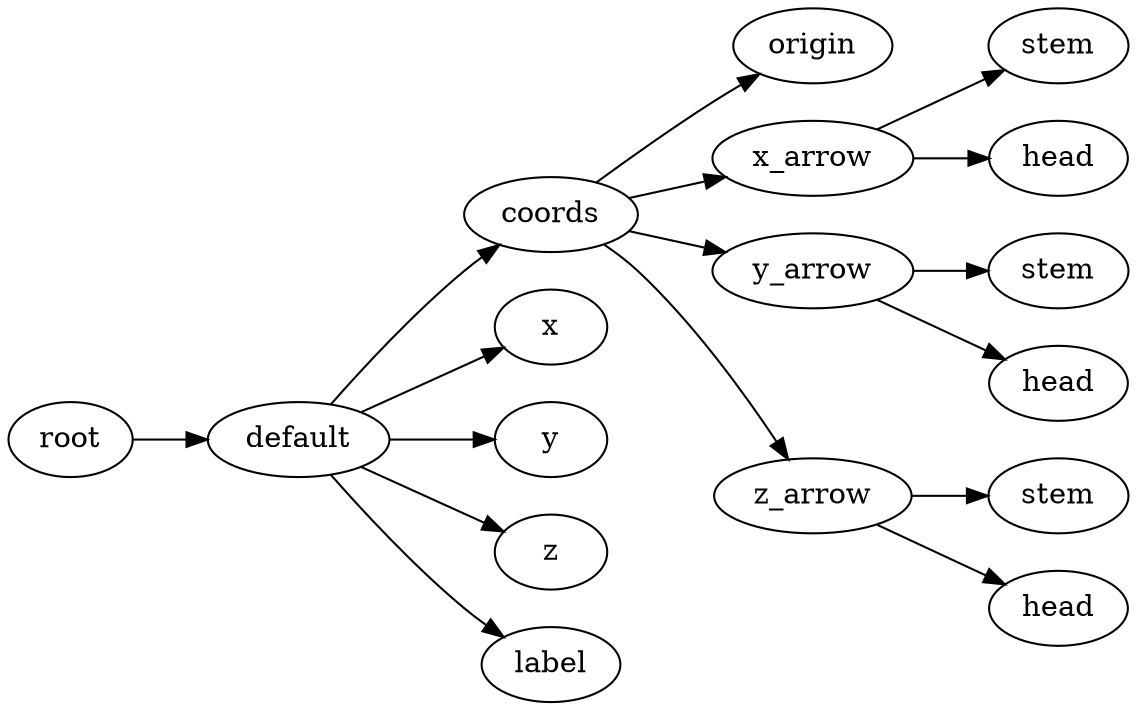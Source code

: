 digraph default {
	graph [rankdir=LR]
	root_1 [label=root href="javascript:s=&quot;\(\)\nNone&quot;; console.log(s); alert(s);"]
	default_2 [label=default href="javascript:s=&quot;\(&#x27;default&#x27;,\)\nAnnotatedCoordinates&quot;; console.log(s); alert(s);" tooltip=AnnotatedCoordinates]
	coords_3 [label=coords href="javascript:s=&quot;\(&#x27;default&#x27;,\ &#x27;coords&#x27;\)\nCoordinates&quot;; console.log(s); alert(s);" tooltip=Coordinates]
	origin_4 [label=origin href="javascript:s=&quot;\(&#x27;default&#x27;,\ &#x27;coords&#x27;,\ &#x27;origin&#x27;\)\nCoordinatesCage&quot;; console.log(s); alert(s);" tooltip=CoordinatesCage]
	x_arrow_5 [label=x_arrow href="javascript:s=&quot;\(&#x27;default&#x27;,\ &#x27;coords&#x27;,\ &#x27;x_arrow&#x27;\)\nArrow&quot;; console.log(s); alert(s);" tooltip=Arrow]
	stem_6 [label=stem href="javascript:s=&quot;\(&#x27;default&#x27;,\ &#x27;coords&#x27;,\ &#x27;x_arrow&#x27;,\ &#x27;stem&#x27;\)\nCone&quot;; console.log(s); alert(s);" tooltip=Cone]
	head_7 [label=head href="javascript:s=&quot;\(&#x27;default&#x27;,\ &#x27;coords&#x27;,\ &#x27;x_arrow&#x27;,\ &#x27;head&#x27;\)\nCone&quot;; console.log(s); alert(s);" tooltip=Cone]
	y_arrow_8 [label=y_arrow href="javascript:s=&quot;\(&#x27;default&#x27;,\ &#x27;coords&#x27;,\ &#x27;y_arrow&#x27;\)\nArrow&quot;; console.log(s); alert(s);" tooltip=Arrow]
	stem_9 [label=stem href="javascript:s=&quot;\(&#x27;default&#x27;,\ &#x27;coords&#x27;,\ &#x27;y_arrow&#x27;,\ &#x27;stem&#x27;\)\nCone&quot;; console.log(s); alert(s);" tooltip=Cone]
	head_10 [label=head href="javascript:s=&quot;\(&#x27;default&#x27;,\ &#x27;coords&#x27;,\ &#x27;y_arrow&#x27;,\ &#x27;head&#x27;\)\nCone&quot;; console.log(s); alert(s);" tooltip=Cone]
	z_arrow_11 [label=z_arrow href="javascript:s=&quot;\(&#x27;default&#x27;,\ &#x27;coords&#x27;,\ &#x27;z_arrow&#x27;\)\nArrow&quot;; console.log(s); alert(s);" tooltip=Arrow]
	stem_12 [label=stem href="javascript:s=&quot;\(&#x27;default&#x27;,\ &#x27;coords&#x27;,\ &#x27;z_arrow&#x27;,\ &#x27;stem&#x27;\)\nCone&quot;; console.log(s); alert(s);" tooltip=Cone]
	head_13 [label=head href="javascript:s=&quot;\(&#x27;default&#x27;,\ &#x27;coords&#x27;,\ &#x27;z_arrow&#x27;,\ &#x27;head&#x27;\)\nCone&quot;; console.log(s); alert(s);" tooltip=Cone]
	x_14 [label=x href="javascript:s=&quot;\(&#x27;default&#x27;,\ &#x27;x&#x27;\)\nText&quot;; console.log(s); alert(s);" tooltip=Text]
	y_15 [label=y href="javascript:s=&quot;\(&#x27;default&#x27;,\ &#x27;y&#x27;\)\nText&quot;; console.log(s); alert(s);" tooltip=Text]
	z_16 [label=z href="javascript:s=&quot;\(&#x27;default&#x27;,\ &#x27;z&#x27;\)\nText&quot;; console.log(s); alert(s);" tooltip=Text]
	label_17 [label=label href="javascript:s=&quot;\(&#x27;default&#x27;,\ &#x27;label&#x27;\)\nText&quot;; console.log(s); alert(s);" tooltip=Text]
	root_1 -> default_2
	default_2 -> coords_3
	coords_3 -> origin_4
	coords_3 -> x_arrow_5
	x_arrow_5 -> stem_6
	x_arrow_5 -> head_7
	coords_3 -> y_arrow_8
	y_arrow_8 -> stem_9
	y_arrow_8 -> head_10
	coords_3 -> z_arrow_11
	z_arrow_11 -> stem_12
	z_arrow_11 -> head_13
	default_2 -> x_14
	default_2 -> y_15
	default_2 -> z_16
	default_2 -> label_17
}
